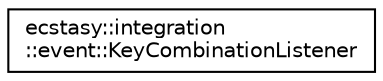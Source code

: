 digraph "Graphical Class Hierarchy"
{
 // LATEX_PDF_SIZE
  edge [fontname="Helvetica",fontsize="10",labelfontname="Helvetica",labelfontsize="10"];
  node [fontname="Helvetica",fontsize="10",shape=record];
  rankdir="LR";
  Node0 [label="ecstasy::integration\l::event::KeyCombinationListener",height=0.2,width=0.4,color="black", fillcolor="white", style="filled",URL="$classecstasy_1_1integration_1_1event_1_1_key_combination_listener.html",tooltip="Listener of a key combination."];
}
